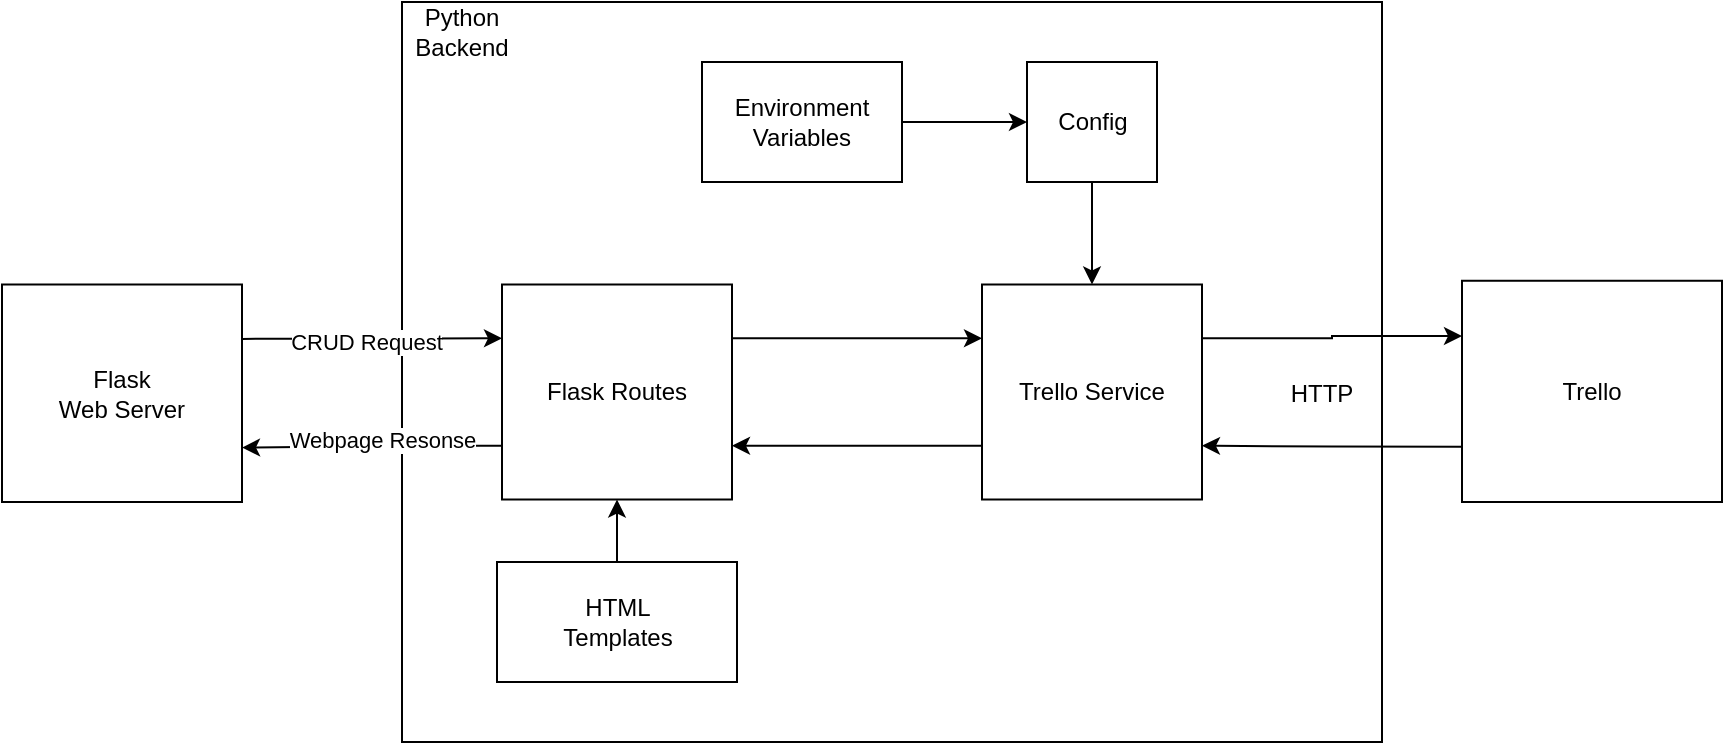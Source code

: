 <mxfile version="24.6.3" type="device">
  <diagram name="Page-1" id="Lubvmyx_OsblPXedXswT">
    <mxGraphModel dx="1667" dy="494" grid="1" gridSize="10" guides="1" tooltips="1" connect="1" arrows="1" fold="1" page="1" pageScale="1" pageWidth="827" pageHeight="1169" math="0" shadow="0">
      <root>
        <mxCell id="0" />
        <mxCell id="1" parent="0" />
        <mxCell id="6kc5aPjfgd5-RUPwg-ue-27" value="" style="rounded=0;whiteSpace=wrap;html=1;" vertex="1" parent="1">
          <mxGeometry x="130" y="130" width="490" height="370" as="geometry" />
        </mxCell>
        <mxCell id="6kc5aPjfgd5-RUPwg-ue-28" value="Python Backend" style="text;html=1;align=center;verticalAlign=middle;whiteSpace=wrap;rounded=0;" vertex="1" parent="1">
          <mxGeometry x="130" y="130" width="60" height="30" as="geometry" />
        </mxCell>
        <mxCell id="6kc5aPjfgd5-RUPwg-ue-38" style="edgeStyle=orthogonalEdgeStyle;rounded=0;orthogonalLoop=1;jettySize=auto;html=1;exitX=1;exitY=0.25;exitDx=0;exitDy=0;entryX=0;entryY=0.25;entryDx=0;entryDy=0;" edge="1" parent="1" source="6kc5aPjfgd5-RUPwg-ue-29" target="6kc5aPjfgd5-RUPwg-ue-33">
          <mxGeometry relative="1" as="geometry" />
        </mxCell>
        <mxCell id="6kc5aPjfgd5-RUPwg-ue-47" value="CRUD Request" style="edgeLabel;html=1;align=center;verticalAlign=middle;resizable=0;points=[];" vertex="1" connectable="0" parent="6kc5aPjfgd5-RUPwg-ue-38">
          <mxGeometry x="-0.055" y="-1" relative="1" as="geometry">
            <mxPoint as="offset" />
          </mxGeometry>
        </mxCell>
        <mxCell id="6kc5aPjfgd5-RUPwg-ue-29" value="Flask&lt;div&gt;Web Server&lt;/div&gt;" style="rounded=0;whiteSpace=wrap;html=1;" vertex="1" parent="1">
          <mxGeometry x="-70" y="271.25" width="120" height="108.75" as="geometry" />
        </mxCell>
        <mxCell id="6kc5aPjfgd5-RUPwg-ue-35" style="edgeStyle=orthogonalEdgeStyle;rounded=0;orthogonalLoop=1;jettySize=auto;html=1;entryX=0.5;entryY=0;entryDx=0;entryDy=0;" edge="1" parent="1" source="6kc5aPjfgd5-RUPwg-ue-30" target="6kc5aPjfgd5-RUPwg-ue-34">
          <mxGeometry relative="1" as="geometry" />
        </mxCell>
        <mxCell id="6kc5aPjfgd5-RUPwg-ue-30" value="Config" style="rounded=0;whiteSpace=wrap;html=1;" vertex="1" parent="1">
          <mxGeometry x="442.5" y="160" width="65" height="60" as="geometry" />
        </mxCell>
        <mxCell id="6kc5aPjfgd5-RUPwg-ue-32" style="edgeStyle=orthogonalEdgeStyle;rounded=0;orthogonalLoop=1;jettySize=auto;html=1;entryX=0;entryY=0.5;entryDx=0;entryDy=0;" edge="1" parent="1" source="6kc5aPjfgd5-RUPwg-ue-31" target="6kc5aPjfgd5-RUPwg-ue-30">
          <mxGeometry relative="1" as="geometry" />
        </mxCell>
        <mxCell id="6kc5aPjfgd5-RUPwg-ue-31" value="Environment&lt;div&gt;Variables&lt;/div&gt;" style="rounded=0;whiteSpace=wrap;html=1;" vertex="1" parent="1">
          <mxGeometry x="280" y="160" width="100" height="60" as="geometry" />
        </mxCell>
        <mxCell id="6kc5aPjfgd5-RUPwg-ue-36" style="edgeStyle=orthogonalEdgeStyle;rounded=0;orthogonalLoop=1;jettySize=auto;html=1;exitX=1;exitY=0.25;exitDx=0;exitDy=0;entryX=0;entryY=0.25;entryDx=0;entryDy=0;" edge="1" parent="1" source="6kc5aPjfgd5-RUPwg-ue-33" target="6kc5aPjfgd5-RUPwg-ue-34">
          <mxGeometry relative="1" as="geometry" />
        </mxCell>
        <mxCell id="6kc5aPjfgd5-RUPwg-ue-40" style="edgeStyle=orthogonalEdgeStyle;rounded=0;orthogonalLoop=1;jettySize=auto;html=1;exitX=0;exitY=0.75;exitDx=0;exitDy=0;entryX=1;entryY=0.75;entryDx=0;entryDy=0;" edge="1" parent="1" source="6kc5aPjfgd5-RUPwg-ue-33" target="6kc5aPjfgd5-RUPwg-ue-29">
          <mxGeometry relative="1" as="geometry">
            <Array as="points">
              <mxPoint x="135" y="351" />
              <mxPoint x="135" y="353" />
            </Array>
          </mxGeometry>
        </mxCell>
        <mxCell id="6kc5aPjfgd5-RUPwg-ue-48" value="Webpage Resonse" style="edgeLabel;html=1;align=center;verticalAlign=middle;resizable=0;points=[];" vertex="1" connectable="0" parent="6kc5aPjfgd5-RUPwg-ue-40">
          <mxGeometry x="0.084" y="-3" relative="1" as="geometry">
            <mxPoint x="10" as="offset" />
          </mxGeometry>
        </mxCell>
        <mxCell id="6kc5aPjfgd5-RUPwg-ue-33" value="Flask Routes" style="rounded=0;whiteSpace=wrap;html=1;" vertex="1" parent="1">
          <mxGeometry x="180" y="271.25" width="115" height="107.5" as="geometry" />
        </mxCell>
        <mxCell id="6kc5aPjfgd5-RUPwg-ue-37" style="edgeStyle=orthogonalEdgeStyle;rounded=0;orthogonalLoop=1;jettySize=auto;html=1;exitX=0;exitY=0.75;exitDx=0;exitDy=0;entryX=1;entryY=0.75;entryDx=0;entryDy=0;" edge="1" parent="1" source="6kc5aPjfgd5-RUPwg-ue-34" target="6kc5aPjfgd5-RUPwg-ue-33">
          <mxGeometry relative="1" as="geometry" />
        </mxCell>
        <mxCell id="6kc5aPjfgd5-RUPwg-ue-42" style="edgeStyle=orthogonalEdgeStyle;rounded=0;orthogonalLoop=1;jettySize=auto;html=1;exitX=1;exitY=0.25;exitDx=0;exitDy=0;entryX=0;entryY=0.25;entryDx=0;entryDy=0;" edge="1" parent="1" source="6kc5aPjfgd5-RUPwg-ue-34" target="6kc5aPjfgd5-RUPwg-ue-41">
          <mxGeometry relative="1" as="geometry" />
        </mxCell>
        <mxCell id="6kc5aPjfgd5-RUPwg-ue-34" value="Trello Service" style="rounded=0;whiteSpace=wrap;html=1;" vertex="1" parent="1">
          <mxGeometry x="420" y="271.25" width="110" height="107.5" as="geometry" />
        </mxCell>
        <mxCell id="6kc5aPjfgd5-RUPwg-ue-43" style="edgeStyle=orthogonalEdgeStyle;rounded=0;orthogonalLoop=1;jettySize=auto;html=1;exitX=0;exitY=0.75;exitDx=0;exitDy=0;entryX=1;entryY=0.75;entryDx=0;entryDy=0;" edge="1" parent="1" source="6kc5aPjfgd5-RUPwg-ue-41" target="6kc5aPjfgd5-RUPwg-ue-34">
          <mxGeometry relative="1" as="geometry" />
        </mxCell>
        <mxCell id="6kc5aPjfgd5-RUPwg-ue-41" value="Trello" style="rounded=0;whiteSpace=wrap;html=1;" vertex="1" parent="1">
          <mxGeometry x="660" y="269.38" width="130" height="110.62" as="geometry" />
        </mxCell>
        <mxCell id="6kc5aPjfgd5-RUPwg-ue-46" style="edgeStyle=orthogonalEdgeStyle;rounded=0;orthogonalLoop=1;jettySize=auto;html=1;entryX=0.5;entryY=1;entryDx=0;entryDy=0;" edge="1" parent="1" source="6kc5aPjfgd5-RUPwg-ue-44" target="6kc5aPjfgd5-RUPwg-ue-33">
          <mxGeometry relative="1" as="geometry" />
        </mxCell>
        <mxCell id="6kc5aPjfgd5-RUPwg-ue-44" value="HTML&lt;div&gt;Templates&lt;/div&gt;" style="rounded=0;whiteSpace=wrap;html=1;" vertex="1" parent="1">
          <mxGeometry x="177.5" y="410" width="120" height="60" as="geometry" />
        </mxCell>
        <mxCell id="6kc5aPjfgd5-RUPwg-ue-49" value="HTTP" style="text;html=1;align=center;verticalAlign=middle;whiteSpace=wrap;rounded=0;" vertex="1" parent="1">
          <mxGeometry x="560" y="311" width="60" height="30" as="geometry" />
        </mxCell>
      </root>
    </mxGraphModel>
  </diagram>
</mxfile>
